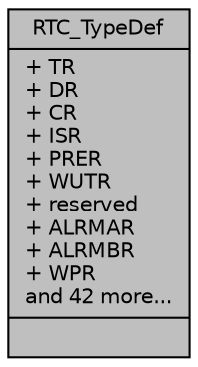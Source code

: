 digraph "RTC_TypeDef"
{
  edge [fontname="Helvetica",fontsize="10",labelfontname="Helvetica",labelfontsize="10"];
  node [fontname="Helvetica",fontsize="10",shape=record];
  Node1 [label="{RTC_TypeDef\n|+ TR\l+ DR\l+ CR\l+ ISR\l+ PRER\l+ WUTR\l+ reserved\l+ ALRMAR\l+ ALRMBR\l+ WPR\land 42 more...\l|}",height=0.2,width=0.4,color="black", fillcolor="grey75", style="filled", fontcolor="black"];
}

